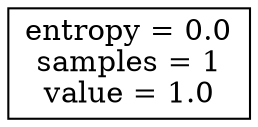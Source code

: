 digraph Tree {
node [shape=box, style="filled", color="black"] ;
0 [label="entropy = 0.0\nsamples = 1\nvalue = 1.0", fillcolor="#ffffff"] ;
}